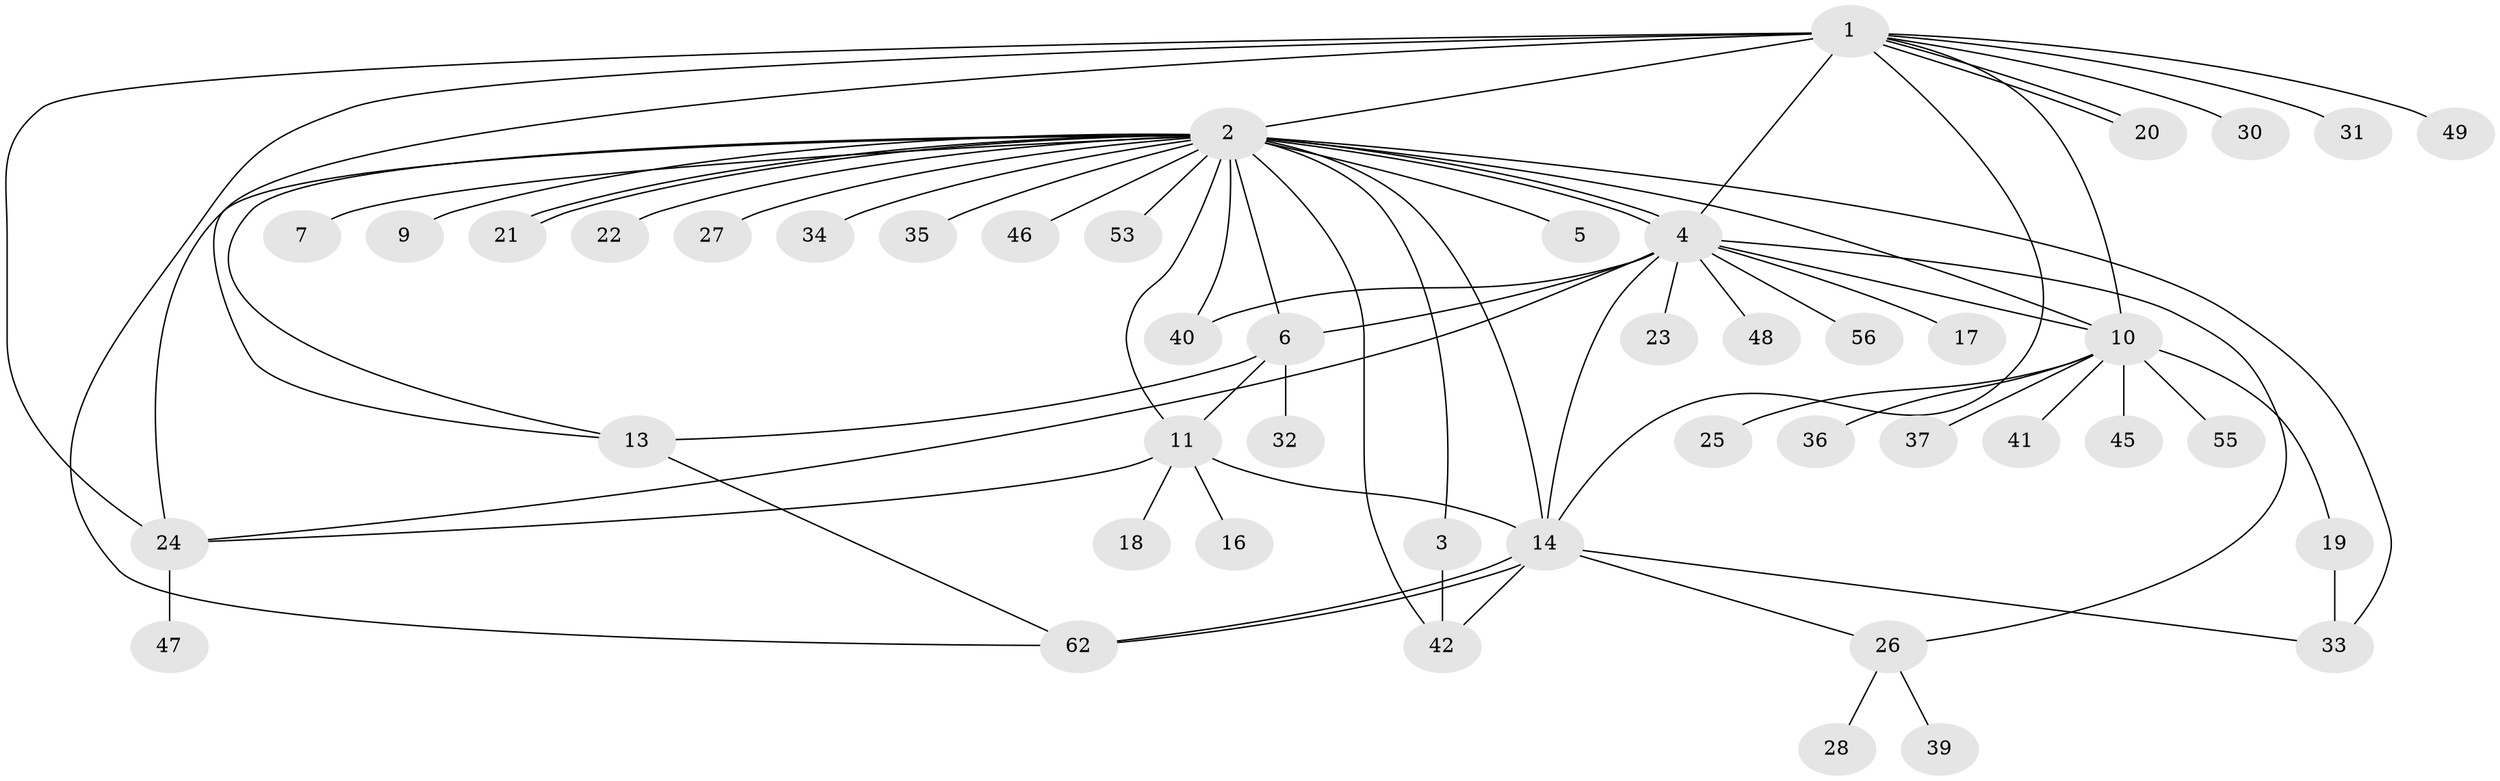 // original degree distribution, {15: 0.031746031746031744, 23: 0.015873015873015872, 2: 0.14285714285714285, 1: 0.5396825396825397, 5: 0.015873015873015872, 11: 0.031746031746031744, 8: 0.015873015873015872, 4: 0.1111111111111111, 9: 0.015873015873015872, 3: 0.07936507936507936}
// Generated by graph-tools (version 1.1) at 2025/41/03/06/25 10:41:47]
// undirected, 46 vertices, 70 edges
graph export_dot {
graph [start="1"]
  node [color=gray90,style=filled];
  1 [super="+38"];
  2 [super="+12"];
  3;
  4 [super="+8"];
  5;
  6 [super="+44"];
  7;
  9;
  10 [super="+43"];
  11 [super="+15"];
  13 [super="+50"];
  14;
  16;
  17;
  18;
  19 [super="+54"];
  20 [super="+61"];
  21;
  22;
  23;
  24 [super="+29"];
  25;
  26 [super="+59"];
  27;
  28;
  30;
  31;
  32 [super="+60"];
  33;
  34;
  35;
  36;
  37;
  39;
  40 [super="+51"];
  41 [super="+63"];
  42 [super="+57"];
  45;
  46 [super="+58"];
  47 [super="+52"];
  48;
  49;
  53;
  55;
  56;
  62;
  1 -- 2 [weight=2];
  1 -- 4;
  1 -- 10;
  1 -- 13;
  1 -- 14;
  1 -- 20;
  1 -- 20;
  1 -- 24 [weight=2];
  1 -- 30;
  1 -- 31;
  1 -- 49;
  1 -- 62;
  2 -- 3;
  2 -- 4 [weight=2];
  2 -- 4;
  2 -- 5;
  2 -- 6 [weight=3];
  2 -- 7;
  2 -- 9;
  2 -- 10;
  2 -- 11 [weight=2];
  2 -- 13;
  2 -- 21;
  2 -- 21;
  2 -- 22;
  2 -- 24;
  2 -- 27;
  2 -- 35;
  2 -- 40;
  2 -- 42;
  2 -- 46 [weight=2];
  2 -- 33;
  2 -- 34;
  2 -- 14;
  2 -- 53;
  3 -- 42;
  4 -- 6;
  4 -- 10;
  4 -- 14;
  4 -- 17;
  4 -- 23;
  4 -- 40;
  4 -- 48;
  4 -- 56;
  4 -- 26;
  4 -- 24;
  6 -- 32;
  6 -- 11;
  6 -- 13;
  10 -- 19;
  10 -- 25;
  10 -- 36;
  10 -- 37;
  10 -- 41;
  10 -- 45;
  10 -- 55;
  11 -- 14;
  11 -- 16;
  11 -- 18;
  11 -- 24;
  13 -- 62;
  14 -- 26;
  14 -- 33;
  14 -- 42;
  14 -- 62;
  14 -- 62;
  19 -- 33;
  24 -- 47;
  26 -- 28;
  26 -- 39;
}
